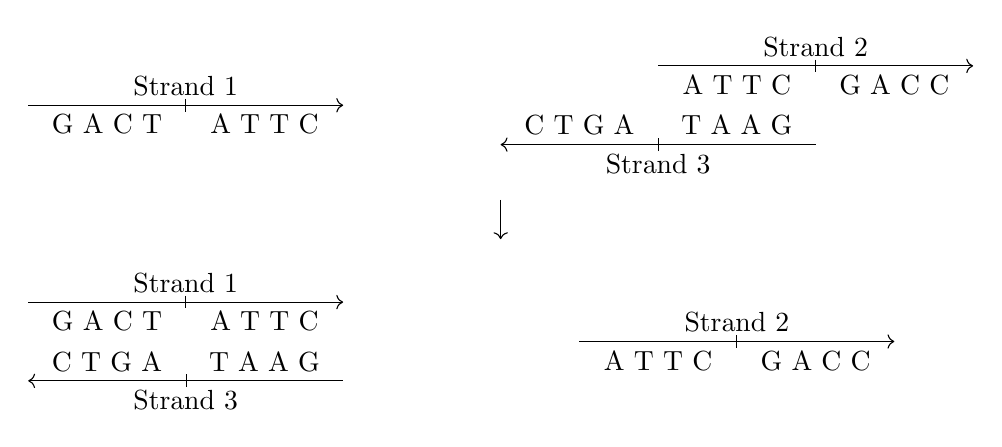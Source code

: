 % !TEX root = ../main.tex

\begin{tikzpicture}

\def\strandc(#1, #2, #3, #4){
  \begin{scope}[shift={(#1,#2)}]
    \draw[-|](0, 0) -- node[below] {#3} (2, 0) node[above] {Strand 1};
    \draw[->](2, 0) -- node[below] {#4} (4, 0);
  \end{scope}
}

\def\stranda(#1, #2, #3, #4){
  \begin{scope}[shift={(#1,#2)}]
    \draw[-|](0, 0) -- node[below] {#3} (2, 0) node[above] {Strand 2};
    \draw[->](2, 0) -- node[below] {#4} (4, 0);
  \end{scope}
}

\def\strandb(#1, #2, #3, #4){
  \begin{scope}[shift={(#1,#2)}]
    \draw[<-](0, 0) -- node[above] {#3} (2, 0) node[below] {Strand 3};
    \draw[|-](2, 0) -- node[above] {#4} (4, 0);
  \end{scope}
}

\strandc(-8, -0.5, G A C T, A T T C);

\stranda(0, 0, A T T C, G A C C);
\strandb(-2, -1, C T G A, T A A G);

\strandc(-8, -3, G A C T, A T T C);
\strandb(-8, -4, C T G A, T A A G);

\stranda(-1, -3.5, A T T C, G A C C);

\coordinate (a) at (-2, -1.7);
\coordinate (b) at (-2, -2.2);

\draw[->] (a) -- (b);


\end{tikzpicture}
